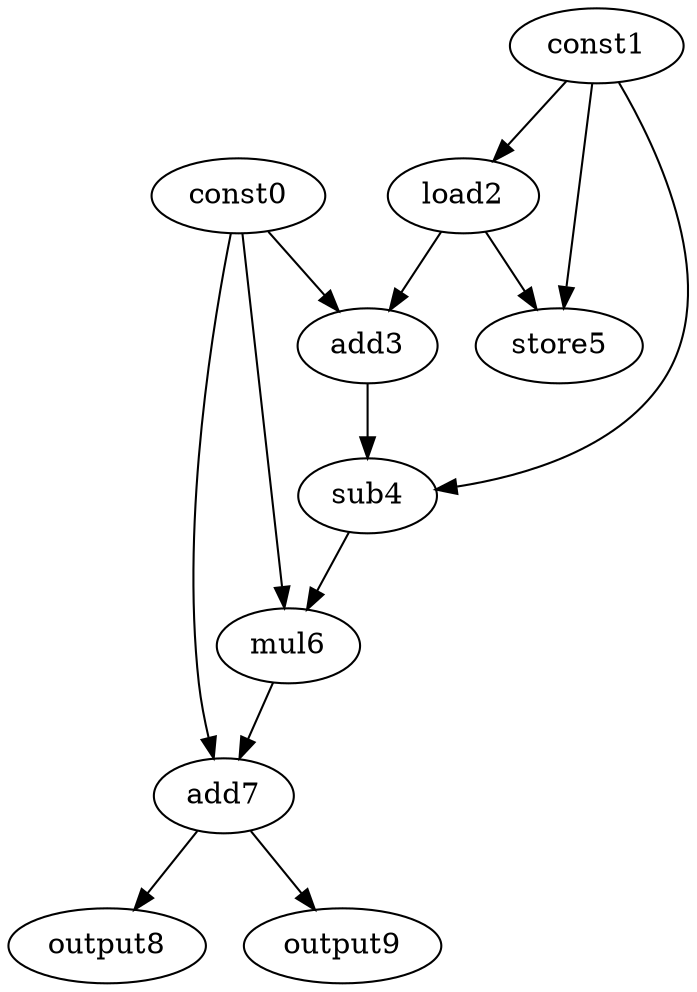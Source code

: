 digraph G { 
const0[opcode=const]; 
const1[opcode=const]; 
load2[opcode=load]; 
add3[opcode=add]; 
sub4[opcode=sub]; 
store5[opcode=store]; 
mul6[opcode=mul]; 
add7[opcode=add]; 
output8[opcode=output]; 
output9[opcode=output]; 
const1->load2[operand=0];
const0->add3[operand=0];
load2->add3[operand=1];
const1->store5[operand=0];
load2->store5[operand=1];
const1->sub4[operand=0];
add3->sub4[operand=1];
const0->mul6[operand=0];
sub4->mul6[operand=1];
const0->add7[operand=0];
mul6->add7[operand=1];
add7->output8[operand=0];
add7->output9[operand=0];
}
